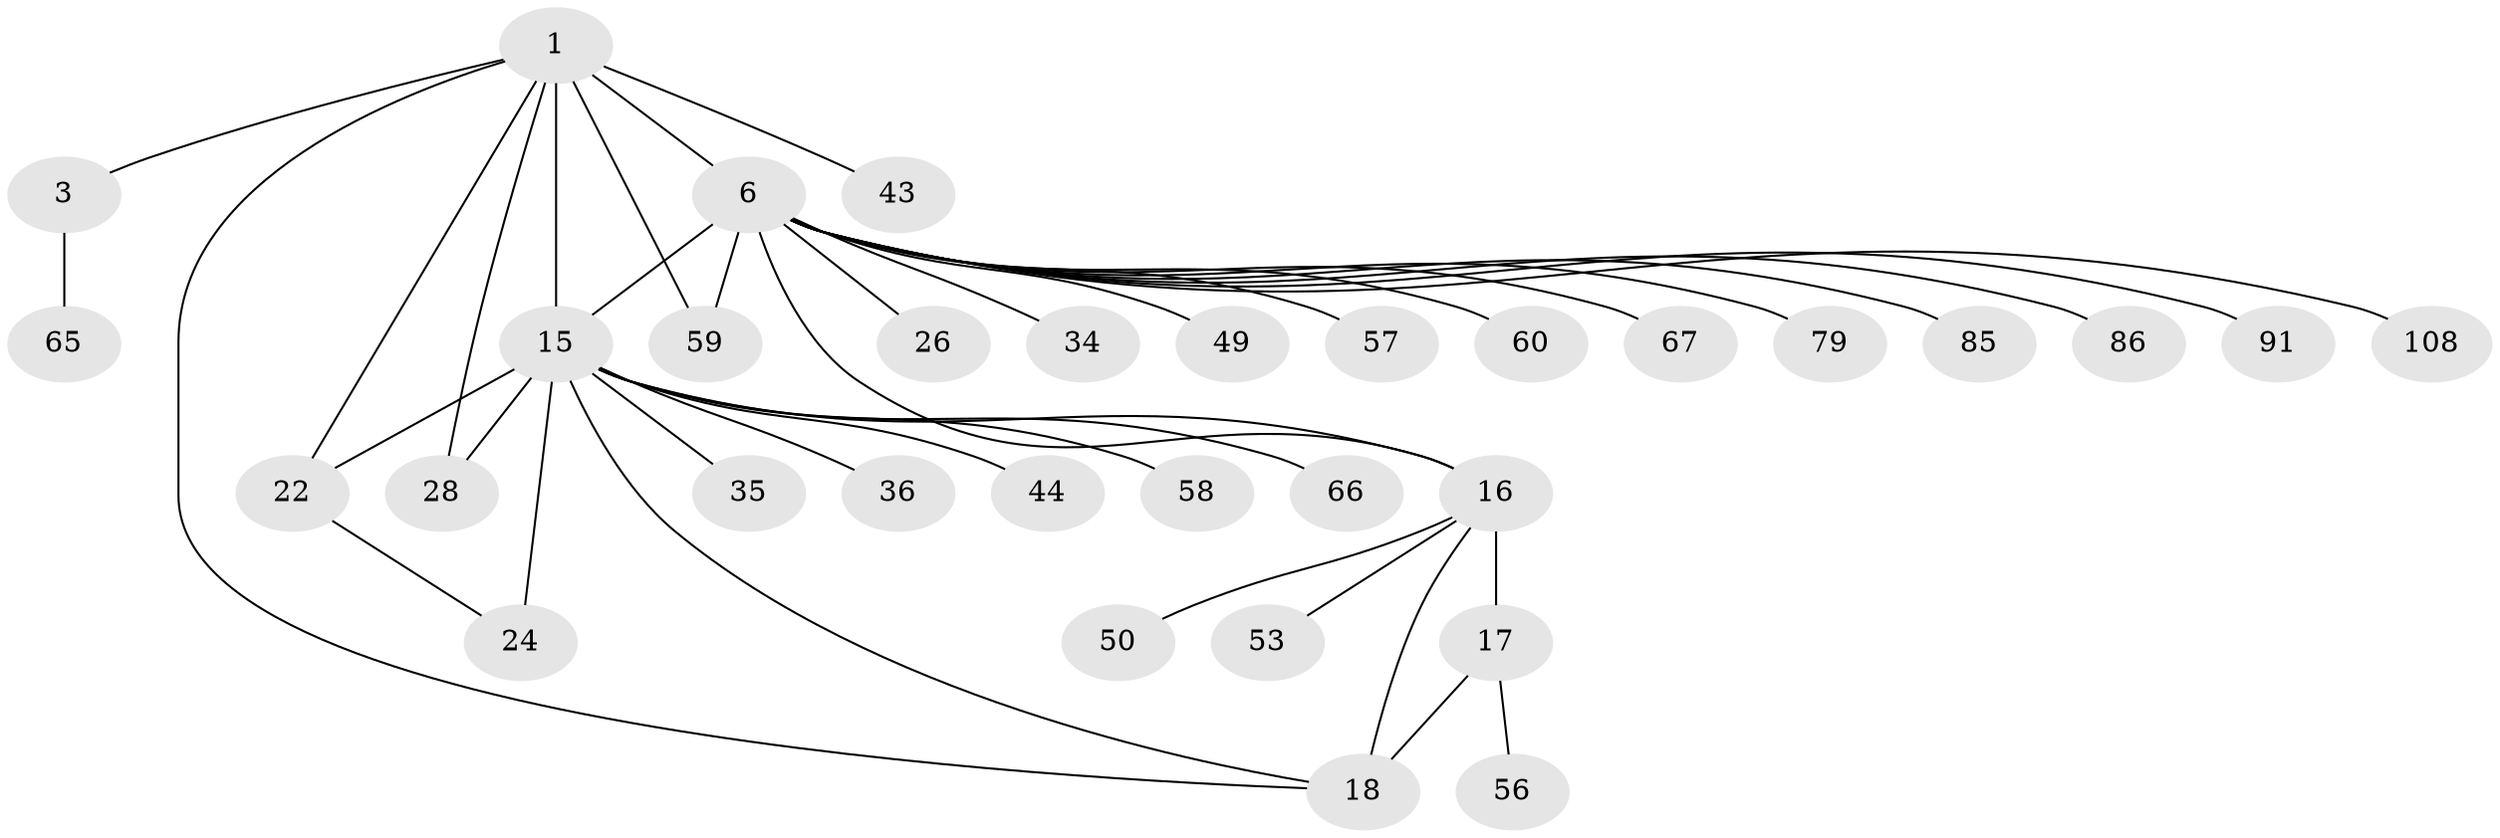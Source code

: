 // original degree distribution, {5: 0.027522935779816515, 7: 0.045871559633027525, 8: 0.03669724770642202, 10: 0.027522935779816515, 11: 0.009174311926605505, 6: 0.027522935779816515, 9: 0.03669724770642202, 4: 0.027522935779816515, 12: 0.009174311926605505, 2: 0.1559633027522936, 1: 0.5688073394495413, 3: 0.027522935779816515}
// Generated by graph-tools (version 1.1) at 2025/19/03/04/25 18:19:28]
// undirected, 32 vertices, 40 edges
graph export_dot {
graph [start="1"]
  node [color=gray90,style=filled];
  1 [super="+5+4+2"];
  3 [super="+105+106+69"];
  6 [super="+71+102+73+32+7+9+10"];
  15 [super="+90+97+21+29"];
  16 [super="+45"];
  17 [super="+31+52+19+74+30"];
  18 [super="+51"];
  22;
  24 [super="+48+92"];
  26 [super="+62"];
  28 [super="+39"];
  34;
  35;
  36 [super="+63+70"];
  43;
  44;
  49;
  50;
  53;
  56 [super="+103"];
  57;
  58;
  59;
  60;
  65;
  66;
  67;
  79;
  85;
  86;
  91;
  108;
  1 -- 3 [weight=4];
  1 -- 43;
  1 -- 18 [weight=2];
  1 -- 22;
  1 -- 28;
  1 -- 6 [weight=7];
  1 -- 59;
  1 -- 15 [weight=3];
  3 -- 65;
  6 -- 60;
  6 -- 67;
  6 -- 15 [weight=4];
  6 -- 16;
  6 -- 79;
  6 -- 85;
  6 -- 86;
  6 -- 26;
  6 -- 91;
  6 -- 34;
  6 -- 108;
  6 -- 49;
  6 -- 57;
  6 -- 59;
  15 -- 28;
  15 -- 66;
  15 -- 35;
  15 -- 36;
  15 -- 44;
  15 -- 16;
  15 -- 18;
  15 -- 22 [weight=3];
  15 -- 24 [weight=3];
  15 -- 58;
  16 -- 17 [weight=3];
  16 -- 18;
  16 -- 50;
  16 -- 53;
  17 -- 18 [weight=3];
  17 -- 56;
  22 -- 24;
}
